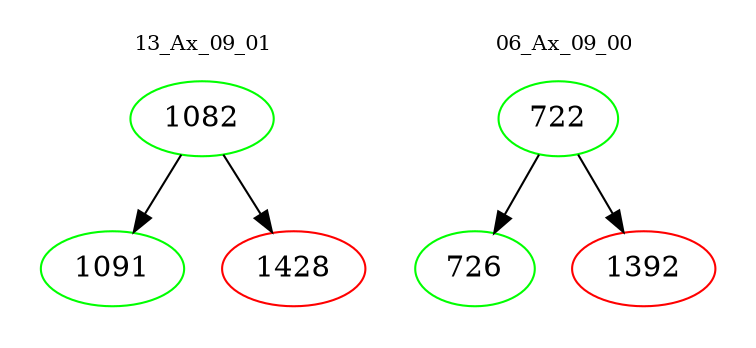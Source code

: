 digraph{
subgraph cluster_0 {
color = white
label = "13_Ax_09_01";
fontsize=10;
T0_1082 [label="1082", color="green"]
T0_1082 -> T0_1091 [color="black"]
T0_1091 [label="1091", color="green"]
T0_1082 -> T0_1428 [color="black"]
T0_1428 [label="1428", color="red"]
}
subgraph cluster_1 {
color = white
label = "06_Ax_09_00";
fontsize=10;
T1_722 [label="722", color="green"]
T1_722 -> T1_726 [color="black"]
T1_726 [label="726", color="green"]
T1_722 -> T1_1392 [color="black"]
T1_1392 [label="1392", color="red"]
}
}
